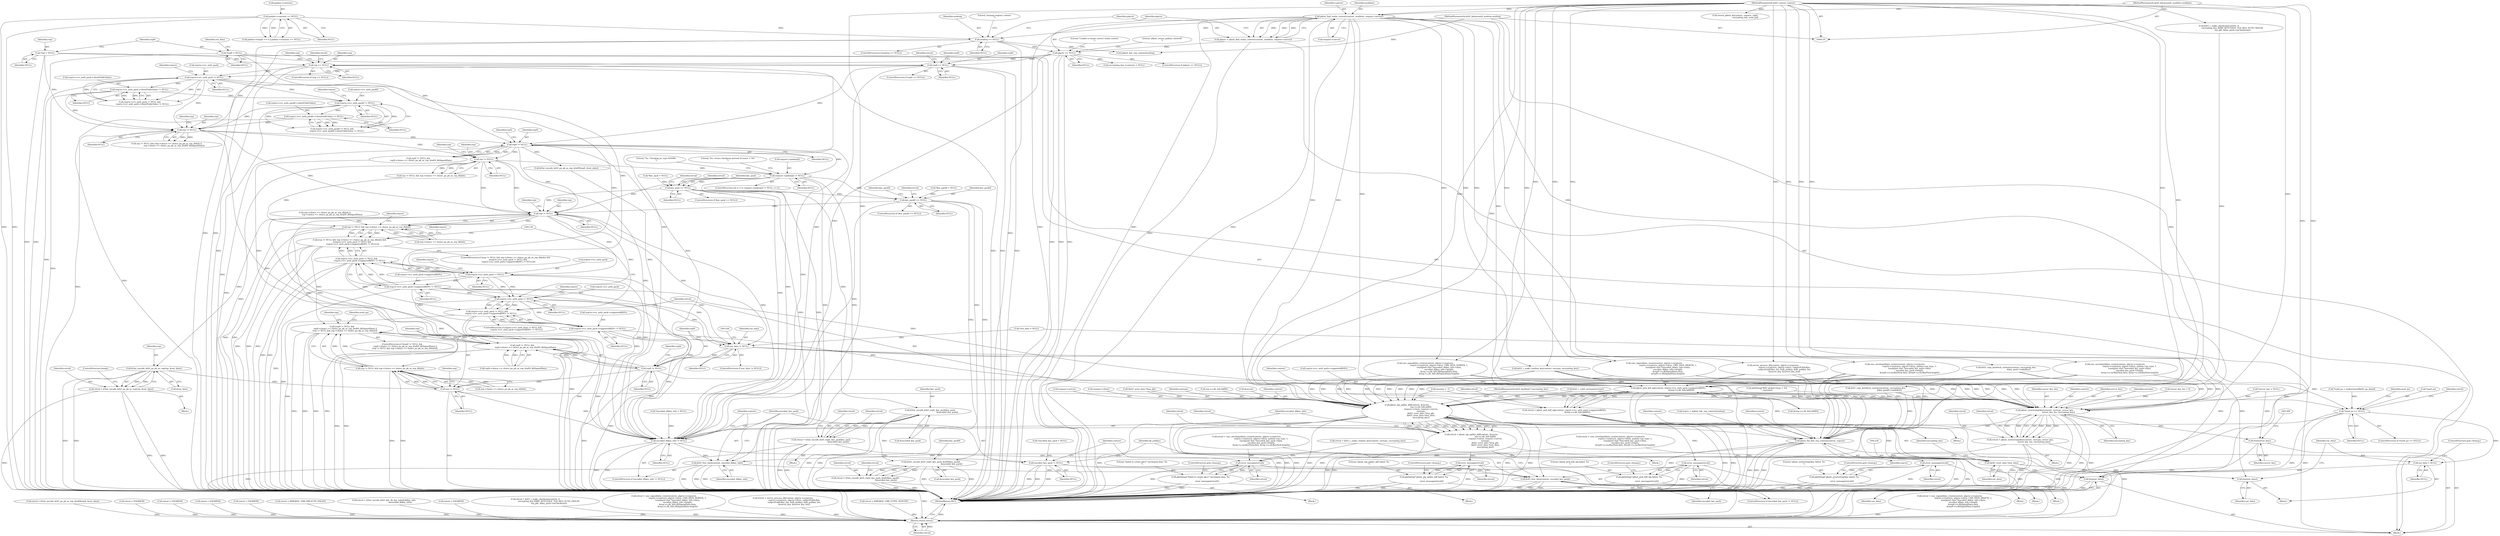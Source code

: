 digraph "0_krb5_db64ca25d661a47b996b4e2645998b5d7f0eb52c@array" {
"1000712" [label="(Call,request->padata[i] != NULL)"];
"1000528" [label="(Call,rep != NULL)"];
"1000470" [label="(Call,rep != NULL)"];
"1000172" [label="(Call,*rep = NULL)"];
"1000344" [label="(Call,rep == NULL)"];
"1000257" [label="(Call,plgctx == NULL)"];
"1000248" [label="(Call,plgctx = pkinit_find_realm_context(context, moddata, request->server))"];
"1000250" [label="(Call,pkinit_find_realm_context(context, moddata, request->server))"];
"1000111" [label="(MethodParameterIn,krb5_context context)"];
"1000120" [label="(MethodParameterIn,krb5_kdcpreauth_moddata moddata)"];
"1000240" [label="(Call,modreq == NULL)"];
"1000121" [label="(MethodParameterIn,krb5_kdcpreauth_modreq modreq)"];
"1000232" [label="(Call,padata->contents == NULL)"];
"1000390" [label="(Call,reqctx->rcv_auth_pack->clientPublicValue != NULL)"];
"1000385" [label="(Call,reqctx->rcv_auth_pack != NULL)"];
"1000364" [label="(Call,rep9 == NULL)"];
"1000176" [label="(Call,*rep9 = NULL)"];
"1000428" [label="(Call,reqctx->rcv_auth_pack9 != NULL)"];
"1000433" [label="(Call,reqctx->rcv_auth_pack9->clientPublicValue != NULL)"];
"1000519" [label="(Call,rep9 != NULL)"];
"1000764" [label="(Call,key_pack == NULL)"];
"1000841" [label="(Call,k5int_encode_krb5_reply_key_pack(key_pack,\n                                                      &encoded_key_pack))"];
"1000839" [label="(Call,retval = k5int_encode_krb5_reply_key_pack(key_pack,\n                                                      &encoded_key_pack))"];
"1001006" [label="(Call,error_message(retval))"];
"1001004" [label="(Call,pkiDebug(\"failed to create pkcs7 enveloped data: %s\n\",\n                     error_message(retval)))"];
"1001407" [label="(Return,return retval;)"];
"1000944" [label="(Call,k5int_encode_krb5_reply_key_pack_draft9(key_pack9,\n                                                                 &encoded_key_pack))"];
"1000942" [label="(Call,retval = k5int_encode_krb5_reply_key_pack_draft9(key_pack9,\n                                                                 &encoded_key_pack))"];
"1000916" [label="(Call,key_pack9 == NULL)"];
"1001066" [label="(Call,rep != NULL)"];
"1001065" [label="(Call,rep != NULL && rep->choice == choice_pa_pk_as_rep_dhInfo)"];
"1001064" [label="(Call,(rep != NULL && rep->choice == choice_pa_pk_as_rep_dhInfo) &&\n        ((reqctx->rcv_auth_pack != NULL &&\n          reqctx->rcv_auth_pack->supportedKDFs != NULL)))"];
"1001173" [label="(Call,(rep9 != NULL &&\n          rep9->choice == choice_pa_pk_as_rep_draft9_dhSignedData) ||\n         (rep != NULL && rep->choice == choice_pa_pk_as_rep_dhInfo))"];
"1001183" [label="(Call,rep != NULL && rep->choice == choice_pa_pk_as_rep_dhInfo)"];
"1001075" [label="(Call,reqctx->rcv_auth_pack != NULL)"];
"1001074" [label="(Call,reqctx->rcv_auth_pack != NULL &&\n          reqctx->rcv_auth_pack->supportedKDFs != NULL)"];
"1001089" [label="(Call,reqctx->rcv_auth_pack != NULL &&\n            reqctx->rcv_auth_pack->supportedKDFs != NULL)"];
"1001080" [label="(Call,reqctx->rcv_auth_pack->supportedKDFs != NULL)"];
"1001090" [label="(Call,reqctx->rcv_auth_pack != NULL)"];
"1001095" [label="(Call,reqctx->rcv_auth_pack->supportedKDFs != NULL)"];
"1001105" [label="(Call,pkinit_pick_kdf_alg(context, reqctx->rcv_auth_pack->supportedKDFs,\n                                         &(rep->u.dh_Info.kdfID)))"];
"1001103" [label="(Call,retval = pkinit_pick_kdf_alg(context, reqctx->rcv_auth_pack->supportedKDFs,\n                                         &(rep->u.dh_Info.kdfID)))"];
"1001125" [label="(Call,error_message(retval))"];
"1001123" [label="(Call,pkiDebug(\"pkinit_pick_kdf_alg failed: %s\n\",\n                         error_message(retval)))"];
"1001214" [label="(Call,pkinit_alg_agility_kdf(context, &secret,\n                                            rep->u.dh_Info.kdfID,\n                                            request->client, request->server,\n                                            enctype,\n                                            (krb5_octet_data *)req_pkt,\n                                            (krb5_octet_data *)out_data,\n                                            encrypting_key))"];
"1001212" [label="(Call,retval = pkinit_alg_agility_kdf(context, &secret,\n                                            rep->u.dh_Info.kdfID,\n                                            request->client, request->server,\n                                            enctype,\n                                            (krb5_octet_data *)req_pkt,\n                                            (krb5_octet_data *)out_data,\n                                            encrypting_key))"];
"1001244" [label="(Call,error_message(retval))"];
"1001242" [label="(Call,pkiDebug(\"pkinit_alg_agility_kdf failed: %s\n\",\n                         error_message(retval)))"];
"1001339" [label="(Call,pkinit_fini_kdc_req_context(context, reqctx))"];
"1001352" [label="(Call,krb5_free_data(context, encoded_dhkey_info))"];
"1001359" [label="(Call,krb5_free_data(context, encoded_key_pack))"];
"1001251" [label="(Call,pkinit_octetstring2key(context, enctype, server_key,\n                                            server_key_len, encrypting_key))"];
"1001249" [label="(Call,retval = pkinit_octetstring2key(context, enctype, server_key,\n                                            server_key_len, encrypting_key))"];
"1001262" [label="(Call,error_message(retval))"];
"1001260" [label="(Call,pkiDebug(\"pkinit_octetstring2key failed: %s\n\",\n                         error_message(retval)))"];
"1001364" [label="(Call,free(server_key))"];
"1001159" [label="(Call,out_data != NULL)"];
"1001175" [label="(Call,rep9 != NULL)"];
"1001174" [label="(Call,rep9 != NULL &&\n          rep9->choice == choice_pa_pk_as_rep_draft9_dhSignedData)"];
"1001184" [label="(Call,rep != NULL)"];
"1001272" [label="(Call,*send_pa == NULL)"];
"1001286" [label="(Call,out_data = NULL)"];
"1001346" [label="(Call,free(out_data))"];
"1001349" [label="(Call,encoded_dhkey_info != NULL)"];
"1001356" [label="(Call,encoded_key_pack != NULL)"];
"1001235" [label="(Call,(krb5_octet_data *)out_data)"];
"1001284" [label="(Call,free(out_data))"];
"1001138" [label="(Call,k5int_encode_krb5_pa_pk_as_rep(rep, &out_data))"];
"1001136" [label="(Call,retval = k5int_encode_krb5_pa_pk_as_rep(rep, &out_data))"];
"1001252" [label="(Identifier,context)"];
"1000943" [label="(Identifier,retval)"];
"1001142" [label="(ControlStructure,break;)"];
"1000765" [label="(Identifier,key_pack)"];
"1001259" [label="(Block,)"];
"1001134" [label="(Block,)"];
"1000185" [label="(Call,enctype = -1)"];
"1000369" [label="(Identifier,retval)"];
"1000429" [label="(Call,reqctx->rcv_auth_pack9)"];
"1001068" [label="(Identifier,NULL)"];
"1001089" [label="(Call,reqctx->rcv_auth_pack != NULL &&\n            reqctx->rcv_auth_pack->supportedKDFs != NULL)"];
"1001180" [label="(Identifier,rep9)"];
"1001408" [label="(Identifier,retval)"];
"1001346" [label="(Call,free(out_data))"];
"1001339" [label="(Call,pkinit_fini_kdc_req_context(context, reqctx))"];
"1001215" [label="(Identifier,context)"];
"1000345" [label="(Identifier,rep)"];
"1001348" [label="(ControlStructure,if (encoded_dhkey_info != NULL))"];
"1000328" [label="(Call,retval = KRB5KDC_ERR_ETYPE_NOSUPP)"];
"1001083" [label="(Identifier,reqctx)"];
"1000346" [label="(Identifier,NULL)"];
"1001094" [label="(Identifier,NULL)"];
"1000521" [label="(Identifier,NULL)"];
"1001231" [label="(Identifier,enctype)"];
"1000915" [label="(ControlStructure,if (key_pack9 == NULL))"];
"1000354" [label="(Identifier,rep)"];
"1000317" [label="(Call,pkiDebug(\"KDC picked etype = %d\n\", enctype))"];
"1000259" [label="(Identifier,NULL)"];
"1001344" [label="(Identifier,scratch)"];
"1001177" [label="(Identifier,NULL)"];
"1001350" [label="(Identifier,encoded_dhkey_info)"];
"1001098" [label="(Identifier,reqctx)"];
"1000240" [label="(Call,modreq == NULL)"];
"1000219" [label="(Call,return_pkinit_kx(context, request, reply,\n                                encrypting_key, send_pa))"];
"1001184" [label="(Call,rep != NULL)"];
"1001238" [label="(Identifier,encrypting_key)"];
"1000374" [label="(Identifier,rep9)"];
"1000177" [label="(Identifier,rep9)"];
"1000646" [label="(Call,retval = cms_signeddata_create(context, plgctx->cryptoctx,\n                                           reqctx->cryptoctx, plgctx->idctx, CMS_SIGN_DRAFT9, 1,\n                                           (unsigned char *)encoded_dhkey_info->data,\n                                           encoded_dhkey_info->length,\n                                           &rep9->u.dhSignedData.data,\n                                           &rep9->u.dhSignedData.length))"];
"1001067" [label="(Identifier,rep)"];
"1000708" [label="(ControlStructure,for (i = 0; request->padata[i] != NULL; i++))"];
"1001088" [label="(ControlStructure,if (reqctx->rcv_auth_pack != NULL &&\n            reqctx->rcv_auth_pack->supportedKDFs != NULL))"];
"1001246" [label="(ControlStructure,goto cleanup;)"];
"1001216" [label="(Call,&secret)"];
"1000248" [label="(Call,plgctx = pkinit_find_realm_context(context, moddata, request->server))"];
"1000363" [label="(ControlStructure,if (rep9 == NULL))"];
"1001145" [label="(Call,retval = k5int_encode_krb5_pa_pk_as_rep_draft9(rep9, &out_data))"];
"1001007" [label="(Identifier,retval)"];
"1001243" [label="(Literal,\"pkinit_alg_agility_kdf failed: %s\n\")"];
"1001090" [label="(Call,reqctx->rcv_auth_pack != NULL)"];
"1000386" [label="(Call,reqctx->rcv_auth_pack)"];
"1001147" [label="(Call,k5int_encode_krb5_pa_pk_as_rep_draft9(rep9, &out_data))"];
"1001127" [label="(ControlStructure,goto cleanup;)"];
"1000384" [label="(Call,reqctx->rcv_auth_pack != NULL &&\n        reqctx->rcv_auth_pack->clientPublicValue != NULL)"];
"1000718" [label="(Identifier,NULL)"];
"1001081" [label="(Call,reqctx->rcv_auth_pack->supportedKDFs)"];
"1000385" [label="(Call,reqctx->rcv_auth_pack != NULL)"];
"1001076" [label="(Call,reqctx->rcv_auth_pack)"];
"1001254" [label="(Identifier,server_key)"];
"1001355" [label="(ControlStructure,if (encoded_key_pack != NULL))"];
"1001358" [label="(Identifier,NULL)"];
"1001363" [label="(Identifier,dh_pubkey)"];
"1000949" [label="(Identifier,retval)"];
"1000842" [label="(Identifier,key_pack)"];
"1001275" [label="(Identifier,NULL)"];
"1000251" [label="(Identifier,context)"];
"1001103" [label="(Call,retval = pkinit_pick_kdf_alg(context, reqctx->rcv_auth_pack->supportedKDFs,\n                                         &(rep->u.dh_Info.kdfID)))"];
"1001288" [label="(Identifier,NULL)"];
"1000172" [label="(Call,*rep = NULL)"];
"1000723" [label="(Literal,\"%s: Checking pa_type 0x%08x\n\")"];
"1000529" [label="(Identifier,rep)"];
"1001086" [label="(Identifier,NULL)"];
"1000368" [label="(Call,retval = ENOMEM)"];
"1000843" [label="(Call,&encoded_key_pack)"];
"1000841" [label="(Call,k5int_encode_krb5_reply_key_pack(key_pack,\n                                                      &encoded_key_pack))"];
"1000921" [label="(Identifier,retval)"];
"1001138" [label="(Call,k5int_encode_krb5_pa_pk_as_rep(rep, &out_data))"];
"1000190" [label="(Call,*key_pack = NULL)"];
"1001080" [label="(Call,reqctx->rcv_auth_pack->supportedKDFs != NULL)"];
"1001289" [label="(ControlStructure,goto cleanup;)"];
"1000773" [label="(Identifier,retval)"];
"1000176" [label="(Call,*rep9 = NULL)"];
"1000832" [label="(Call,krb5_copy_keyblock_contents(context, encrypting_key,\n                                        &key_pack->replyKey))"];
"1001267" [label="(Identifier,send_pa)"];
"1000253" [label="(Call,request->server)"];
"1000390" [label="(Call,reqctx->rcv_auth_pack->clientPublicValue != NULL)"];
"1000920" [label="(Call,retval = ENOMEM)"];
"1000236" [label="(Identifier,NULL)"];
"1001092" [label="(Identifier,reqctx)"];
"1000527" [label="(Call,rep != NULL && rep->choice == choice_pa_pk_as_rep_dhInfo)"];
"1001263" [label="(Identifier,retval)"];
"1000432" [label="(Identifier,NULL)"];
"1000120" [label="(MethodParameterIn,krb5_kdcpreauth_moddata moddata)"];
"1000768" [label="(Call,retval = ENOMEM)"];
"1001407" [label="(Return,return retval;)"];
"1001251" [label="(Call,pkinit_octetstring2key(context, enctype, server_key,\n                                            server_key_len, encrypting_key))"];
"1001340" [label="(Identifier,context)"];
"1001352" [label="(Call,krb5_free_data(context, encoded_dhkey_info))"];
"1001197" [label="(Identifier,rep)"];
"1001187" [label="(Call,rep->choice == choice_pa_pk_as_rep_dhInfo)"];
"1000433" [label="(Call,reqctx->rcv_auth_pack9->clientPublicValue != NULL)"];
"1001359" [label="(Call,krb5_free_data(context, encoded_key_pack))"];
"1000366" [label="(Identifier,NULL)"];
"1001286" [label="(Call,out_data = NULL)"];
"1000476" [label="(Identifier,rep)"];
"1001101" [label="(Identifier,NULL)"];
"1001104" [label="(Identifier,retval)"];
"1001364" [label="(Call,free(server_key))"];
"1001261" [label="(Literal,\"pkinit_octetstring2key failed: %s\n\")"];
"1001284" [label="(Call,free(out_data))"];
"1001287" [label="(Identifier,out_data)"];
"1001079" [label="(Identifier,NULL)"];
"1000348" [label="(Call,retval = ENOMEM)"];
"1000267" [label="(Call,reqctx = (pkinit_kdc_req_context)modreq)"];
"1000944" [label="(Call,k5int_encode_krb5_reply_key_pack_draft9(key_pack9,\n                                                                 &encoded_key_pack))"];
"1001122" [label="(Block,)"];
"1001262" [label="(Call,error_message(retval))"];
"1000250" [label="(Call,pkinit_find_realm_context(context, moddata, request->server))"];
"1000232" [label="(Call,padata->contents == NULL)"];
"1001124" [label="(Literal,\"pkinit_pick_kdf_alg failed: %s\n\")"];
"1001228" [label="(Call,request->server)"];
"1001272" [label="(Call,*send_pa == NULL)"];
"1000696" [label="(Call,retval = krb5_c_make_random_key(context, enctype, encrypting_key))"];
"1001264" [label="(ControlStructure,goto cleanup;)"];
"1001183" [label="(Call,rep != NULL && rep->choice == choice_pa_pk_as_rep_dhInfo)"];
"1001066" [label="(Call,rep != NULL)"];
"1000121" [label="(MethodParameterIn,krb5_kdcpreauth_modreq modreq)"];
"1000393" [label="(Identifier,reqctx)"];
"1000194" [label="(Call,*key_pack9 = NULL)"];
"1001160" [label="(Identifier,out_data)"];
"1000774" [label="(Call,krb5_c_make_checksum(context, 0,\n                                          encrypting_key, KRB5_KEYUSAGE_TGS_REQ_AUTH_CKSUM,\n                                          req_pkt, &key_pack->asChecksum))"];
"1001065" [label="(Call,rep != NULL && rep->choice == choice_pa_pk_as_rep_dhInfo)"];
"1001278" [label="(Identifier,retval)"];
"1000916" [label="(Call,key_pack9 == NULL)"];
"1001341" [label="(Identifier,reqctx)"];
"1000961" [label="(Call,cms_envelopeddata_create(context, plgctx->cryptoctx,\n                                              reqctx->cryptoctx, plgctx->idctx, padata->pa_type, 1,\n                                              (unsigned char *)encoded_key_pack->data,\n                                              encoded_key_pack->length,\n                                              &rep9->u.encKeyPack.data, &rep9->u.encKeyPack.length))"];
"1000344" [label="(Call,rep == NULL)"];
"1000168" [label="(Call,*encoded_dhkey_info = NULL)"];
"1000763" [label="(ControlStructure,if (key_pack == NULL))"];
"1000379" [label="(Call,retval = KRB5KDC_ERR_PREAUTH_FAILED)"];
"1001248" [label="(Block,)"];
"1000917" [label="(Identifier,key_pack9)"];
"1000533" [label="(Identifier,rep)"];
"1000249" [label="(Identifier,plgctx)"];
"1001008" [label="(ControlStructure,goto cleanup;)"];
"1001137" [label="(Identifier,retval)"];
"1000122" [label="(Block,)"];
"1001095" [label="(Call,reqctx->rcv_auth_pack->supportedKDFs != NULL)"];
"1000918" [label="(Identifier,NULL)"];
"1000520" [label="(Identifier,rep9)"];
"1000226" [label="(Call,padata->length <= 0 || padata->contents == NULL)"];
"1000746" [label="(Literal,\"%s: return checksum instead of nonce = %d\n\")"];
"1001253" [label="(Identifier,enctype)"];
"1001102" [label="(Block,)"];
"1000518" [label="(Call,rep9 != NULL &&\n         rep9->choice == choice_pa_pk_as_rep_draft9_dhSignedData)"];
"1000233" [label="(Call,padata->contents)"];
"1000846" [label="(Identifier,retval)"];
"1001126" [label="(Identifier,retval)"];
"1000389" [label="(Identifier,NULL)"];
"1001225" [label="(Call,request->client)"];
"1001256" [label="(Identifier,encrypting_key)"];
"1000159" [label="(Call,server_key_len = 0)"];
"1000241" [label="(Identifier,modreq)"];
"1000471" [label="(Identifier,rep)"];
"1000257" [label="(Call,plgctx == NULL)"];
"1000252" [label="(Identifier,moddata)"];
"1000427" [label="(Call,reqctx->rcv_auth_pack9 != NULL &&\n               reqctx->rcv_auth_pack9->clientPublicValue != NULL)"];
"1001175" [label="(Call,rep9 != NULL)"];
"1000563" [label="(Call,retval = k5int_encode_krb5_kdc_dh_key_info(&dhkey_info,\n                                                   &encoded_dhkey_info))"];
"1001064" [label="(Call,(rep != NULL && rep->choice == choice_pa_pk_as_rep_dhInfo) &&\n        ((reqctx->rcv_auth_pack != NULL &&\n          reqctx->rcv_auth_pack->supportedKDFs != NULL)))"];
"1000262" [label="(Literal,\"Unable to locate correct realm context\n\")"];
"1000181" [label="(Identifier,out_data)"];
"1000712" [label="(Call,request->padata[i] != NULL)"];
"1001277" [label="(Call,retval = ENOMEM)"];
"1001212" [label="(Call,retval = pkinit_alg_agility_kdf(context, &secret,\n                                            rep->u.dh_Info.kdfID,\n                                            request->client, request->server,\n                                            enctype,\n                                            (krb5_octet_data *)req_pkt,\n                                            (krb5_octet_data *)out_data,\n                                            encrypting_key))"];
"1001063" [label="(ControlStructure,if ((rep != NULL && rep->choice == choice_pa_pk_as_rep_dhInfo) &&\n        ((reqctx->rcv_auth_pack != NULL &&\n          reqctx->rcv_auth_pack->supportedKDFs != NULL))))"];
"1000946" [label="(Call,&encoded_key_pack)"];
"1001123" [label="(Call,pkiDebug(\"pkinit_pick_kdf_alg failed: %s\n\",\n                         error_message(retval)))"];
"1001354" [label="(Identifier,encoded_dhkey_info)"];
"1001075" [label="(Call,reqctx->rcv_auth_pack != NULL)"];
"1001245" [label="(Identifier,retval)"];
"1001250" [label="(Identifier,retval)"];
"1001106" [label="(Identifier,context)"];
"1000439" [label="(Identifier,NULL)"];
"1000116" [label="(MethodParameterIn,krb5_keyblock * encrypting_key)"];
"1000470" [label="(Call,rep != NULL)"];
"1000864" [label="(Call,retval = cms_envelopeddata_create(context, plgctx->cryptoctx,\n                                              reqctx->cryptoctx, plgctx->idctx, padata->pa_type, 1,\n                                              (unsigned char *)encoded_key_pack->data,\n                                              encoded_key_pack->length,\n                                              &rep->u.encKeyPack.data, &rep->u.encKeyPack.length))"];
"1000530" [label="(Identifier,NULL)"];
"1000173" [label="(Identifier,rep)"];
"1000436" [label="(Identifier,reqctx)"];
"1001112" [label="(Call,&(rep->u.dh_Info.kdfID))"];
"1001260" [label="(Call,pkiDebug(\"pkinit_octetstring2key failed: %s\n\",\n                         error_message(retval)))"];
"1001161" [label="(Identifier,NULL)"];
"1001139" [label="(Identifier,rep)"];
"1001201" [label="(Block,)"];
"1001235" [label="(Call,(krb5_octet_data *)out_data)"];
"1001006" [label="(Call,error_message(retval))"];
"1001172" [label="(ControlStructure,if ((rep9 != NULL &&\n          rep9->choice == choice_pa_pk_as_rep_draft9_dhSignedData) ||\n         (rep != NULL && rep->choice == choice_pa_pk_as_rep_dhInfo)))"];
"1000198" [label="(Call,*encoded_key_pack = NULL)"];
"1000343" [label="(ControlStructure,if (rep == NULL))"];
"1000286" [label="(Call,encrypting_key->contents = NULL)"];
"1001241" [label="(Block,)"];
"1001365" [label="(Identifier,server_key)"];
"1001249" [label="(Call,retval = pkinit_octetstring2key(context, enctype, server_key,\n                                            server_key_len, encrypting_key))"];
"1001186" [label="(Identifier,NULL)"];
"1000349" [label="(Identifier,retval)"];
"1000469" [label="(Call,rep != NULL && (rep->choice == choice_pa_pk_as_rep_dhInfo ||\n                        rep->choice == choice_pa_pk_as_rep_draft9_dhSignedData))"];
"1000391" [label="(Call,reqctx->rcv_auth_pack->clientPublicValue)"];
"1001242" [label="(Call,pkiDebug(\"pkinit_alg_agility_kdf failed: %s\n\",\n                         error_message(retval)))"];
"1000519" [label="(Call,rep9 != NULL)"];
"1000312" [label="(Call,krb5_c_valid_enctype(enctype))"];
"1001071" [label="(Identifier,rep)"];
"1000769" [label="(Identifier,retval)"];
"1000434" [label="(Call,reqctx->rcv_auth_pack9->clientPublicValue)"];
"1001285" [label="(Identifier,out_data)"];
"1001265" [label="(Call,*send_pa = malloc(sizeof(krb5_pa_data)))"];
"1001003" [label="(Block,)"];
"1000713" [label="(Call,request->padata[i])"];
"1000269" [label="(Call,(pkinit_kdc_req_context)modreq)"];
"1001005" [label="(Literal,\"failed to create pkcs7 enveloped data: %s\n\")"];
"1001004" [label="(Call,pkiDebug(\"failed to create pkcs7 enveloped data: %s\n\",\n                     error_message(retval)))"];
"1000866" [label="(Call,cms_envelopeddata_create(context, plgctx->cryptoctx,\n                                              reqctx->cryptoctx, plgctx->idctx, padata->pa_type, 1,\n                                              (unsigned char *)encoded_key_pack->data,\n                                              encoded_key_pack->length,\n                                              &rep->u.encKeyPack.data, &rep->u.encKeyPack.length))"];
"1000942" [label="(Call,retval = k5int_encode_krb5_reply_key_pack_draft9(key_pack9,\n                                                                 &encoded_key_pack))"];
"1000926" [label="(Identifier,key_pack9)"];
"1000180" [label="(Call,*out_data = NULL)"];
"1001347" [label="(Identifier,out_data)"];
"1000698" [label="(Call,krb5_c_make_random_key(context, enctype, encrypting_key))"];
"1001214" [label="(Call,pkinit_alg_agility_kdf(context, &secret,\n                                            rep->u.dh_Info.kdfID,\n                                            request->client, request->server,\n                                            enctype,\n                                            (krb5_octet_data *)req_pkt,\n                                            (krb5_octet_data *)out_data,\n                                            encrypting_key))"];
"1000245" [label="(Literal,\"missing request context \n\")"];
"1000528" [label="(Call,rep != NULL)"];
"1000524" [label="(Identifier,rep9)"];
"1001074" [label="(Call,reqctx->rcv_auth_pack != NULL &&\n          reqctx->rcv_auth_pack->supportedKDFs != NULL)"];
"1001271" [label="(ControlStructure,if (*send_pa == NULL))"];
"1000772" [label="(Call,retval = krb5_c_make_checksum(context, 0,\n                                          encrypting_key, KRB5_KEYUSAGE_TGS_REQ_AUTH_CKSUM,\n                                          req_pkt, &key_pack->asChecksum))"];
"1001091" [label="(Call,reqctx->rcv_auth_pack)"];
"1001159" [label="(Call,out_data != NULL)"];
"1000256" [label="(ControlStructure,if (plgctx == NULL))"];
"1000764" [label="(Call,key_pack == NULL)"];
"1000489" [label="(Call,server_process_dh(context, plgctx->cryptoctx,\n                                   reqctx->cryptoctx, plgctx->idctx, subjectPublicKey,\n                                   subjectPublicKey_len, &dh_pubkey, &dh_pubkey_len,\n                                   &server_key, &server_key_len))"];
"1000365" [label="(Identifier,rep9)"];
"1001125" [label="(Call,error_message(retval))"];
"1001232" [label="(Call,(krb5_octet_data *)req_pkt)"];
"1001105" [label="(Call,pkinit_pick_kdf_alg(context, reqctx->rcv_auth_pack->supportedKDFs,\n                                         &(rep->u.dh_Info.kdfID)))"];
"1001096" [label="(Call,reqctx->rcv_auth_pack->supportedKDFs)"];
"1001213" [label="(Identifier,retval)"];
"1001258" [label="(Identifier,retval)"];
"1001174" [label="(Call,rep9 != NULL &&\n          rep9->choice == choice_pa_pk_as_rep_draft9_dhSignedData)"];
"1000364" [label="(Call,rep9 == NULL)"];
"1000174" [label="(Identifier,NULL)"];
"1001173" [label="(Call,(rep9 != NULL &&\n          rep9->choice == choice_pa_pk_as_rep_draft9_dhSignedData) ||\n         (rep != NULL && rep->choice == choice_pa_pk_as_rep_dhInfo))"];
"1000472" [label="(Identifier,NULL)"];
"1001360" [label="(Identifier,context)"];
"1001293" [label="(Identifier,send_pa)"];
"1000239" [label="(ControlStructure,if (modreq == NULL))"];
"1001158" [label="(ControlStructure,if (out_data != NULL))"];
"1001237" [label="(Identifier,out_data)"];
"1000178" [label="(Identifier,NULL)"];
"1001121" [label="(Identifier,retval)"];
"1000945" [label="(Identifier,key_pack9)"];
"1000473" [label="(Call,rep->choice == choice_pa_pk_as_rep_dhInfo ||\n                        rep->choice == choice_pa_pk_as_rep_draft9_dhSignedData)"];
"1001357" [label="(Identifier,encoded_key_pack)"];
"1000594" [label="(Call,retval = cms_signeddata_create(context, plgctx->cryptoctx,\n                                           reqctx->cryptoctx, plgctx->idctx, CMS_SIGN_SERVER, 1,\n                                           (unsigned char *)encoded_dhkey_info->data,\n                                           encoded_dhkey_info->length,\n                                           &rep->u.dh_Info.dhSignedData.data,\n                                           &rep->u.dh_Info.dhSignedData.length))"];
"1000151" [label="(Call,*server_key = NULL)"];
"1001356" [label="(Call,encoded_key_pack != NULL)"];
"1000242" [label="(Identifier,NULL)"];
"1001273" [label="(Call,*send_pa)"];
"1000596" [label="(Call,cms_signeddata_create(context, plgctx->cryptoctx,\n                                           reqctx->cryptoctx, plgctx->idctx, CMS_SIGN_SERVER, 1,\n                                           (unsigned char *)encoded_dhkey_info->data,\n                                           encoded_dhkey_info->length,\n                                           &rep->u.dh_Info.dhSignedData.data,\n                                           &rep->u.dh_Info.dhSignedData.length))"];
"1001351" [label="(Identifier,NULL)"];
"1001077" [label="(Identifier,reqctx)"];
"1000839" [label="(Call,retval = k5int_encode_krb5_reply_key_pack(key_pack,\n                                                      &encoded_key_pack))"];
"1000428" [label="(Call,reqctx->rcv_auth_pack9 != NULL)"];
"1000258" [label="(Identifier,plgctx)"];
"1000396" [label="(Identifier,NULL)"];
"1001218" [label="(Call,rep->u.dh_Info.kdfID)"];
"1000487" [label="(Call,retval = server_process_dh(context, plgctx->cryptoctx,\n                                   reqctx->cryptoctx, plgctx->idctx, subjectPublicKey,\n                                   subjectPublicKey_len, &dh_pubkey, &dh_pubkey_len,\n                                   &server_key, &server_key_len))"];
"1000935" [label="(Call,krb5_copy_keyblock_contents(context, encrypting_key,\n                                            &key_pack9->replyKey))"];
"1000648" [label="(Call,cms_signeddata_create(context, plgctx->cryptoctx,\n                                           reqctx->cryptoctx, plgctx->idctx, CMS_SIGN_DRAFT9, 1,\n                                           (unsigned char *)encoded_dhkey_info->data,\n                                           encoded_dhkey_info->length,\n                                           &rep9->u.dhSignedData.data,\n                                           &rep9->u.dhSignedData.length))"];
"1000840" [label="(Identifier,retval)"];
"1001185" [label="(Identifier,rep)"];
"1000911" [label="(Block,)"];
"1001189" [label="(Identifier,rep)"];
"1001353" [label="(Identifier,context)"];
"1001136" [label="(Call,retval = k5int_encode_krb5_pa_pk_as_rep(rep, &out_data))"];
"1001240" [label="(Identifier,retval)"];
"1000766" [label="(Identifier,NULL)"];
"1001140" [label="(Call,&out_data)"];
"1001349" [label="(Call,encoded_dhkey_info != NULL)"];
"1001276" [label="(Block,)"];
"1000266" [label="(Literal,\"pkinit_return_padata: entered!\n\")"];
"1001069" [label="(Call,rep->choice == choice_pa_pk_as_rep_dhInfo)"];
"1001361" [label="(Identifier,encoded_key_pack)"];
"1000759" [label="(Block,)"];
"1001176" [label="(Identifier,rep9)"];
"1000959" [label="(Call,retval = cms_envelopeddata_create(context, plgctx->cryptoctx,\n                                              reqctx->cryptoctx, plgctx->idctx, padata->pa_type, 1,\n                                              (unsigned char *)encoded_key_pack->data,\n                                              encoded_key_pack->length,\n                                              &rep9->u.encKeyPack.data, &rep9->u.encKeyPack.length))"];
"1001178" [label="(Call,rep9->choice == choice_pa_pk_as_rep_draft9_dhSignedData)"];
"1001255" [label="(Identifier,server_key_len)"];
"1000111" [label="(MethodParameterIn,krb5_context context)"];
"1001107" [label="(Call,reqctx->rcv_auth_pack->supportedKDFs)"];
"1001244" [label="(Call,error_message(retval))"];
"1001409" [label="(MethodReturn,RET)"];
"1000712" -> "1000708"  [label="AST: "];
"1000712" -> "1000718"  [label="CFG: "];
"1000713" -> "1000712"  [label="AST: "];
"1000718" -> "1000712"  [label="AST: "];
"1000723" -> "1000712"  [label="CFG: "];
"1000746" -> "1000712"  [label="CFG: "];
"1000712" -> "1001409"  [label="DDG: "];
"1000712" -> "1001409"  [label="DDG: "];
"1000528" -> "1000712"  [label="DDG: "];
"1000519" -> "1000712"  [label="DDG: "];
"1000712" -> "1000764"  [label="DDG: "];
"1000712" -> "1000916"  [label="DDG: "];
"1000712" -> "1001066"  [label="DDG: "];
"1000712" -> "1001349"  [label="DDG: "];
"1000528" -> "1000527"  [label="AST: "];
"1000528" -> "1000530"  [label="CFG: "];
"1000529" -> "1000528"  [label="AST: "];
"1000530" -> "1000528"  [label="AST: "];
"1000533" -> "1000528"  [label="CFG: "];
"1000527" -> "1000528"  [label="CFG: "];
"1000528" -> "1001409"  [label="DDG: "];
"1000528" -> "1000527"  [label="DDG: "];
"1000528" -> "1000527"  [label="DDG: "];
"1000470" -> "1000528"  [label="DDG: "];
"1000519" -> "1000528"  [label="DDG: "];
"1000528" -> "1001066"  [label="DDG: "];
"1000528" -> "1001066"  [label="DDG: "];
"1000528" -> "1001349"  [label="DDG: "];
"1000470" -> "1000469"  [label="AST: "];
"1000470" -> "1000472"  [label="CFG: "];
"1000471" -> "1000470"  [label="AST: "];
"1000472" -> "1000470"  [label="AST: "];
"1000476" -> "1000470"  [label="CFG: "];
"1000469" -> "1000470"  [label="CFG: "];
"1000470" -> "1001409"  [label="DDG: "];
"1000470" -> "1000469"  [label="DDG: "];
"1000470" -> "1000469"  [label="DDG: "];
"1000172" -> "1000470"  [label="DDG: "];
"1000344" -> "1000470"  [label="DDG: "];
"1000390" -> "1000470"  [label="DDG: "];
"1000385" -> "1000470"  [label="DDG: "];
"1000428" -> "1000470"  [label="DDG: "];
"1000433" -> "1000470"  [label="DDG: "];
"1000470" -> "1000519"  [label="DDG: "];
"1000470" -> "1001066"  [label="DDG: "];
"1000470" -> "1001349"  [label="DDG: "];
"1000172" -> "1000122"  [label="AST: "];
"1000172" -> "1000174"  [label="CFG: "];
"1000173" -> "1000172"  [label="AST: "];
"1000174" -> "1000172"  [label="AST: "];
"1000177" -> "1000172"  [label="CFG: "];
"1000172" -> "1001409"  [label="DDG: "];
"1000172" -> "1000344"  [label="DDG: "];
"1000344" -> "1000343"  [label="AST: "];
"1000344" -> "1000346"  [label="CFG: "];
"1000345" -> "1000344"  [label="AST: "];
"1000346" -> "1000344"  [label="AST: "];
"1000349" -> "1000344"  [label="CFG: "];
"1000354" -> "1000344"  [label="CFG: "];
"1000344" -> "1001409"  [label="DDG: "];
"1000344" -> "1001409"  [label="DDG: "];
"1000257" -> "1000344"  [label="DDG: "];
"1000344" -> "1000385"  [label="DDG: "];
"1000344" -> "1001349"  [label="DDG: "];
"1000257" -> "1000256"  [label="AST: "];
"1000257" -> "1000259"  [label="CFG: "];
"1000258" -> "1000257"  [label="AST: "];
"1000259" -> "1000257"  [label="AST: "];
"1000262" -> "1000257"  [label="CFG: "];
"1000266" -> "1000257"  [label="CFG: "];
"1000257" -> "1001409"  [label="DDG: "];
"1000257" -> "1001409"  [label="DDG: "];
"1000257" -> "1001409"  [label="DDG: "];
"1000248" -> "1000257"  [label="DDG: "];
"1000240" -> "1000257"  [label="DDG: "];
"1000257" -> "1000286"  [label="DDG: "];
"1000257" -> "1000364"  [label="DDG: "];
"1000257" -> "1001349"  [label="DDG: "];
"1000248" -> "1000122"  [label="AST: "];
"1000248" -> "1000250"  [label="CFG: "];
"1000249" -> "1000248"  [label="AST: "];
"1000250" -> "1000248"  [label="AST: "];
"1000258" -> "1000248"  [label="CFG: "];
"1000248" -> "1001409"  [label="DDG: "];
"1000250" -> "1000248"  [label="DDG: "];
"1000250" -> "1000248"  [label="DDG: "];
"1000250" -> "1000248"  [label="DDG: "];
"1000250" -> "1000253"  [label="CFG: "];
"1000251" -> "1000250"  [label="AST: "];
"1000252" -> "1000250"  [label="AST: "];
"1000253" -> "1000250"  [label="AST: "];
"1000250" -> "1001409"  [label="DDG: "];
"1000250" -> "1001409"  [label="DDG: "];
"1000250" -> "1001409"  [label="DDG: "];
"1000111" -> "1000250"  [label="DDG: "];
"1000120" -> "1000250"  [label="DDG: "];
"1000250" -> "1000489"  [label="DDG: "];
"1000250" -> "1000596"  [label="DDG: "];
"1000250" -> "1000648"  [label="DDG: "];
"1000250" -> "1000698"  [label="DDG: "];
"1000250" -> "1001105"  [label="DDG: "];
"1000250" -> "1001214"  [label="DDG: "];
"1000250" -> "1001214"  [label="DDG: "];
"1000250" -> "1001251"  [label="DDG: "];
"1000250" -> "1001339"  [label="DDG: "];
"1000111" -> "1000110"  [label="AST: "];
"1000111" -> "1001409"  [label="DDG: "];
"1000111" -> "1000219"  [label="DDG: "];
"1000111" -> "1000489"  [label="DDG: "];
"1000111" -> "1000596"  [label="DDG: "];
"1000111" -> "1000648"  [label="DDG: "];
"1000111" -> "1000698"  [label="DDG: "];
"1000111" -> "1000774"  [label="DDG: "];
"1000111" -> "1000832"  [label="DDG: "];
"1000111" -> "1000866"  [label="DDG: "];
"1000111" -> "1000935"  [label="DDG: "];
"1000111" -> "1000961"  [label="DDG: "];
"1000111" -> "1001105"  [label="DDG: "];
"1000111" -> "1001214"  [label="DDG: "];
"1000111" -> "1001251"  [label="DDG: "];
"1000111" -> "1001339"  [label="DDG: "];
"1000111" -> "1001352"  [label="DDG: "];
"1000111" -> "1001359"  [label="DDG: "];
"1000120" -> "1000110"  [label="AST: "];
"1000120" -> "1001409"  [label="DDG: "];
"1000240" -> "1000239"  [label="AST: "];
"1000240" -> "1000242"  [label="CFG: "];
"1000241" -> "1000240"  [label="AST: "];
"1000242" -> "1000240"  [label="AST: "];
"1000245" -> "1000240"  [label="CFG: "];
"1000249" -> "1000240"  [label="CFG: "];
"1000240" -> "1001409"  [label="DDG: "];
"1000240" -> "1001409"  [label="DDG: "];
"1000240" -> "1001409"  [label="DDG: "];
"1000121" -> "1000240"  [label="DDG: "];
"1000232" -> "1000240"  [label="DDG: "];
"1000240" -> "1000269"  [label="DDG: "];
"1000121" -> "1000110"  [label="AST: "];
"1000121" -> "1001409"  [label="DDG: "];
"1000121" -> "1000269"  [label="DDG: "];
"1000232" -> "1000226"  [label="AST: "];
"1000232" -> "1000236"  [label="CFG: "];
"1000233" -> "1000232"  [label="AST: "];
"1000236" -> "1000232"  [label="AST: "];
"1000226" -> "1000232"  [label="CFG: "];
"1000232" -> "1001409"  [label="DDG: "];
"1000232" -> "1001409"  [label="DDG: "];
"1000232" -> "1000226"  [label="DDG: "];
"1000232" -> "1000226"  [label="DDG: "];
"1000390" -> "1000384"  [label="AST: "];
"1000390" -> "1000396"  [label="CFG: "];
"1000391" -> "1000390"  [label="AST: "];
"1000396" -> "1000390"  [label="AST: "];
"1000384" -> "1000390"  [label="CFG: "];
"1000390" -> "1001409"  [label="DDG: "];
"1000390" -> "1000384"  [label="DDG: "];
"1000390" -> "1000384"  [label="DDG: "];
"1000385" -> "1000390"  [label="DDG: "];
"1000390" -> "1000428"  [label="DDG: "];
"1000385" -> "1000384"  [label="AST: "];
"1000385" -> "1000389"  [label="CFG: "];
"1000386" -> "1000385"  [label="AST: "];
"1000389" -> "1000385"  [label="AST: "];
"1000393" -> "1000385"  [label="CFG: "];
"1000384" -> "1000385"  [label="CFG: "];
"1000385" -> "1001409"  [label="DDG: "];
"1000385" -> "1000384"  [label="DDG: "];
"1000385" -> "1000384"  [label="DDG: "];
"1000364" -> "1000385"  [label="DDG: "];
"1000385" -> "1000428"  [label="DDG: "];
"1000385" -> "1001075"  [label="DDG: "];
"1000385" -> "1001090"  [label="DDG: "];
"1000364" -> "1000363"  [label="AST: "];
"1000364" -> "1000366"  [label="CFG: "];
"1000365" -> "1000364"  [label="AST: "];
"1000366" -> "1000364"  [label="AST: "];
"1000369" -> "1000364"  [label="CFG: "];
"1000374" -> "1000364"  [label="CFG: "];
"1000364" -> "1001409"  [label="DDG: "];
"1000364" -> "1001409"  [label="DDG: "];
"1000176" -> "1000364"  [label="DDG: "];
"1000364" -> "1000519"  [label="DDG: "];
"1000364" -> "1001349"  [label="DDG: "];
"1000176" -> "1000122"  [label="AST: "];
"1000176" -> "1000178"  [label="CFG: "];
"1000177" -> "1000176"  [label="AST: "];
"1000178" -> "1000176"  [label="AST: "];
"1000181" -> "1000176"  [label="CFG: "];
"1000176" -> "1001409"  [label="DDG: "];
"1000176" -> "1000519"  [label="DDG: "];
"1000428" -> "1000427"  [label="AST: "];
"1000428" -> "1000432"  [label="CFG: "];
"1000429" -> "1000428"  [label="AST: "];
"1000432" -> "1000428"  [label="AST: "];
"1000436" -> "1000428"  [label="CFG: "];
"1000427" -> "1000428"  [label="CFG: "];
"1000428" -> "1001409"  [label="DDG: "];
"1000428" -> "1000427"  [label="DDG: "];
"1000428" -> "1000427"  [label="DDG: "];
"1000428" -> "1000433"  [label="DDG: "];
"1000433" -> "1000427"  [label="AST: "];
"1000433" -> "1000439"  [label="CFG: "];
"1000434" -> "1000433"  [label="AST: "];
"1000439" -> "1000433"  [label="AST: "];
"1000427" -> "1000433"  [label="CFG: "];
"1000433" -> "1001409"  [label="DDG: "];
"1000433" -> "1000427"  [label="DDG: "];
"1000433" -> "1000427"  [label="DDG: "];
"1000519" -> "1000518"  [label="AST: "];
"1000519" -> "1000521"  [label="CFG: "];
"1000520" -> "1000519"  [label="AST: "];
"1000521" -> "1000519"  [label="AST: "];
"1000524" -> "1000519"  [label="CFG: "];
"1000518" -> "1000519"  [label="CFG: "];
"1000519" -> "1001409"  [label="DDG: "];
"1000519" -> "1000518"  [label="DDG: "];
"1000519" -> "1000518"  [label="DDG: "];
"1000519" -> "1001066"  [label="DDG: "];
"1000519" -> "1001147"  [label="DDG: "];
"1000519" -> "1001175"  [label="DDG: "];
"1000519" -> "1001349"  [label="DDG: "];
"1000764" -> "1000763"  [label="AST: "];
"1000764" -> "1000766"  [label="CFG: "];
"1000765" -> "1000764"  [label="AST: "];
"1000766" -> "1000764"  [label="AST: "];
"1000769" -> "1000764"  [label="CFG: "];
"1000773" -> "1000764"  [label="CFG: "];
"1000764" -> "1001409"  [label="DDG: "];
"1000764" -> "1001409"  [label="DDG: "];
"1000190" -> "1000764"  [label="DDG: "];
"1000764" -> "1000841"  [label="DDG: "];
"1000764" -> "1000916"  [label="DDG: "];
"1000764" -> "1001066"  [label="DDG: "];
"1000764" -> "1001349"  [label="DDG: "];
"1000841" -> "1000839"  [label="AST: "];
"1000841" -> "1000843"  [label="CFG: "];
"1000842" -> "1000841"  [label="AST: "];
"1000843" -> "1000841"  [label="AST: "];
"1000839" -> "1000841"  [label="CFG: "];
"1000841" -> "1001409"  [label="DDG: "];
"1000841" -> "1001409"  [label="DDG: "];
"1000841" -> "1000839"  [label="DDG: "];
"1000841" -> "1000839"  [label="DDG: "];
"1000841" -> "1000944"  [label="DDG: "];
"1000839" -> "1000759"  [label="AST: "];
"1000840" -> "1000839"  [label="AST: "];
"1000846" -> "1000839"  [label="CFG: "];
"1000839" -> "1001409"  [label="DDG: "];
"1000839" -> "1001409"  [label="DDG: "];
"1000839" -> "1001006"  [label="DDG: "];
"1000839" -> "1001407"  [label="DDG: "];
"1001006" -> "1001004"  [label="AST: "];
"1001006" -> "1001007"  [label="CFG: "];
"1001007" -> "1001006"  [label="AST: "];
"1001004" -> "1001006"  [label="CFG: "];
"1001006" -> "1001409"  [label="DDG: "];
"1001006" -> "1001004"  [label="DDG: "];
"1000959" -> "1001006"  [label="DDG: "];
"1000696" -> "1001006"  [label="DDG: "];
"1000864" -> "1001006"  [label="DDG: "];
"1001006" -> "1001407"  [label="DDG: "];
"1001004" -> "1001003"  [label="AST: "];
"1001005" -> "1001004"  [label="AST: "];
"1001008" -> "1001004"  [label="CFG: "];
"1001004" -> "1001409"  [label="DDG: "];
"1001004" -> "1001409"  [label="DDG: "];
"1001407" -> "1000122"  [label="AST: "];
"1001407" -> "1001408"  [label="CFG: "];
"1001408" -> "1001407"  [label="AST: "];
"1001409" -> "1001407"  [label="CFG: "];
"1001407" -> "1001409"  [label="DDG: "];
"1001408" -> "1001407"  [label="DDG: "];
"1000368" -> "1001407"  [label="DDG: "];
"1000772" -> "1001407"  [label="DDG: "];
"1000594" -> "1001407"  [label="DDG: "];
"1001103" -> "1001407"  [label="DDG: "];
"1000942" -> "1001407"  [label="DDG: "];
"1001249" -> "1001407"  [label="DDG: "];
"1000328" -> "1001407"  [label="DDG: "];
"1000959" -> "1001407"  [label="DDG: "];
"1001244" -> "1001407"  [label="DDG: "];
"1000348" -> "1001407"  [label="DDG: "];
"1001277" -> "1001407"  [label="DDG: "];
"1000696" -> "1001407"  [label="DDG: "];
"1000864" -> "1001407"  [label="DDG: "];
"1000487" -> "1001407"  [label="DDG: "];
"1000920" -> "1001407"  [label="DDG: "];
"1000646" -> "1001407"  [label="DDG: "];
"1001145" -> "1001407"  [label="DDG: "];
"1000768" -> "1001407"  [label="DDG: "];
"1001212" -> "1001407"  [label="DDG: "];
"1001136" -> "1001407"  [label="DDG: "];
"1000379" -> "1001407"  [label="DDG: "];
"1001262" -> "1001407"  [label="DDG: "];
"1001125" -> "1001407"  [label="DDG: "];
"1000563" -> "1001407"  [label="DDG: "];
"1000944" -> "1000942"  [label="AST: "];
"1000944" -> "1000946"  [label="CFG: "];
"1000945" -> "1000944"  [label="AST: "];
"1000946" -> "1000944"  [label="AST: "];
"1000942" -> "1000944"  [label="CFG: "];
"1000944" -> "1001409"  [label="DDG: "];
"1000944" -> "1001409"  [label="DDG: "];
"1000944" -> "1000942"  [label="DDG: "];
"1000944" -> "1000942"  [label="DDG: "];
"1000916" -> "1000944"  [label="DDG: "];
"1000942" -> "1000911"  [label="AST: "];
"1000943" -> "1000942"  [label="AST: "];
"1000949" -> "1000942"  [label="CFG: "];
"1000942" -> "1001409"  [label="DDG: "];
"1000942" -> "1001409"  [label="DDG: "];
"1000916" -> "1000915"  [label="AST: "];
"1000916" -> "1000918"  [label="CFG: "];
"1000917" -> "1000916"  [label="AST: "];
"1000918" -> "1000916"  [label="AST: "];
"1000921" -> "1000916"  [label="CFG: "];
"1000926" -> "1000916"  [label="CFG: "];
"1000916" -> "1001409"  [label="DDG: "];
"1000916" -> "1001409"  [label="DDG: "];
"1000194" -> "1000916"  [label="DDG: "];
"1000916" -> "1001066"  [label="DDG: "];
"1000916" -> "1001349"  [label="DDG: "];
"1001066" -> "1001065"  [label="AST: "];
"1001066" -> "1001068"  [label="CFG: "];
"1001067" -> "1001066"  [label="AST: "];
"1001068" -> "1001066"  [label="AST: "];
"1001071" -> "1001066"  [label="CFG: "];
"1001065" -> "1001066"  [label="CFG: "];
"1001066" -> "1001409"  [label="DDG: "];
"1001066" -> "1001065"  [label="DDG: "];
"1001066" -> "1001065"  [label="DDG: "];
"1001066" -> "1001075"  [label="DDG: "];
"1001066" -> "1001090"  [label="DDG: "];
"1001066" -> "1001138"  [label="DDG: "];
"1001066" -> "1001159"  [label="DDG: "];
"1001066" -> "1001184"  [label="DDG: "];
"1001066" -> "1001349"  [label="DDG: "];
"1001065" -> "1001064"  [label="AST: "];
"1001065" -> "1001069"  [label="CFG: "];
"1001069" -> "1001065"  [label="AST: "];
"1001077" -> "1001065"  [label="CFG: "];
"1001064" -> "1001065"  [label="CFG: "];
"1001065" -> "1001409"  [label="DDG: "];
"1001065" -> "1001409"  [label="DDG: "];
"1001065" -> "1001064"  [label="DDG: "];
"1001065" -> "1001064"  [label="DDG: "];
"1000527" -> "1001065"  [label="DDG: "];
"1000473" -> "1001065"  [label="DDG: "];
"1001069" -> "1001065"  [label="DDG: "];
"1001069" -> "1001065"  [label="DDG: "];
"1001065" -> "1001183"  [label="DDG: "];
"1001064" -> "1001063"  [label="AST: "];
"1001064" -> "1001074"  [label="CFG: "];
"1001074" -> "1001064"  [label="AST: "];
"1001092" -> "1001064"  [label="CFG: "];
"1001130" -> "1001064"  [label="CFG: "];
"1001064" -> "1001409"  [label="DDG: "];
"1001064" -> "1001409"  [label="DDG: "];
"1001064" -> "1001409"  [label="DDG: "];
"1001074" -> "1001064"  [label="DDG: "];
"1001074" -> "1001064"  [label="DDG: "];
"1001064" -> "1001173"  [label="DDG: "];
"1001173" -> "1001172"  [label="AST: "];
"1001173" -> "1001174"  [label="CFG: "];
"1001173" -> "1001183"  [label="CFG: "];
"1001174" -> "1001173"  [label="AST: "];
"1001183" -> "1001173"  [label="AST: "];
"1001197" -> "1001173"  [label="CFG: "];
"1001267" -> "1001173"  [label="CFG: "];
"1001173" -> "1001409"  [label="DDG: "];
"1001173" -> "1001409"  [label="DDG: "];
"1001173" -> "1001409"  [label="DDG: "];
"1001174" -> "1001173"  [label="DDG: "];
"1001174" -> "1001173"  [label="DDG: "];
"1001183" -> "1001173"  [label="DDG: "];
"1001183" -> "1001173"  [label="DDG: "];
"1001183" -> "1001184"  [label="CFG: "];
"1001183" -> "1001187"  [label="CFG: "];
"1001184" -> "1001183"  [label="AST: "];
"1001187" -> "1001183"  [label="AST: "];
"1001183" -> "1001409"  [label="DDG: "];
"1001183" -> "1001409"  [label="DDG: "];
"1001184" -> "1001183"  [label="DDG: "];
"1001184" -> "1001183"  [label="DDG: "];
"1001187" -> "1001183"  [label="DDG: "];
"1001187" -> "1001183"  [label="DDG: "];
"1001075" -> "1001074"  [label="AST: "];
"1001075" -> "1001079"  [label="CFG: "];
"1001076" -> "1001075"  [label="AST: "];
"1001079" -> "1001075"  [label="AST: "];
"1001083" -> "1001075"  [label="CFG: "];
"1001074" -> "1001075"  [label="CFG: "];
"1001075" -> "1001409"  [label="DDG: "];
"1001075" -> "1001074"  [label="DDG: "];
"1001075" -> "1001074"  [label="DDG: "];
"1001075" -> "1001080"  [label="DDG: "];
"1001075" -> "1001090"  [label="DDG: "];
"1001075" -> "1001090"  [label="DDG: "];
"1001075" -> "1001159"  [label="DDG: "];
"1001075" -> "1001349"  [label="DDG: "];
"1001074" -> "1001080"  [label="CFG: "];
"1001080" -> "1001074"  [label="AST: "];
"1001074" -> "1001409"  [label="DDG: "];
"1001074" -> "1001409"  [label="DDG: "];
"1001080" -> "1001074"  [label="DDG: "];
"1001080" -> "1001074"  [label="DDG: "];
"1001074" -> "1001089"  [label="DDG: "];
"1001089" -> "1001088"  [label="AST: "];
"1001089" -> "1001090"  [label="CFG: "];
"1001089" -> "1001095"  [label="CFG: "];
"1001090" -> "1001089"  [label="AST: "];
"1001095" -> "1001089"  [label="AST: "];
"1001104" -> "1001089"  [label="CFG: "];
"1001130" -> "1001089"  [label="CFG: "];
"1001089" -> "1001409"  [label="DDG: "];
"1001089" -> "1001409"  [label="DDG: "];
"1001089" -> "1001409"  [label="DDG: "];
"1001090" -> "1001089"  [label="DDG: "];
"1001090" -> "1001089"  [label="DDG: "];
"1001095" -> "1001089"  [label="DDG: "];
"1001095" -> "1001089"  [label="DDG: "];
"1001080" -> "1001086"  [label="CFG: "];
"1001081" -> "1001080"  [label="AST: "];
"1001086" -> "1001080"  [label="AST: "];
"1001080" -> "1001409"  [label="DDG: "];
"1001080" -> "1001090"  [label="DDG: "];
"1001080" -> "1001095"  [label="DDG: "];
"1001080" -> "1001105"  [label="DDG: "];
"1001080" -> "1001159"  [label="DDG: "];
"1001080" -> "1001349"  [label="DDG: "];
"1001090" -> "1001094"  [label="CFG: "];
"1001091" -> "1001090"  [label="AST: "];
"1001094" -> "1001090"  [label="AST: "];
"1001098" -> "1001090"  [label="CFG: "];
"1001090" -> "1001409"  [label="DDG: "];
"1001090" -> "1001095"  [label="DDG: "];
"1001090" -> "1001159"  [label="DDG: "];
"1001090" -> "1001349"  [label="DDG: "];
"1001095" -> "1001101"  [label="CFG: "];
"1001096" -> "1001095"  [label="AST: "];
"1001101" -> "1001095"  [label="AST: "];
"1001095" -> "1001409"  [label="DDG: "];
"1001095" -> "1001105"  [label="DDG: "];
"1001095" -> "1001159"  [label="DDG: "];
"1001095" -> "1001349"  [label="DDG: "];
"1001105" -> "1001103"  [label="AST: "];
"1001105" -> "1001112"  [label="CFG: "];
"1001106" -> "1001105"  [label="AST: "];
"1001107" -> "1001105"  [label="AST: "];
"1001112" -> "1001105"  [label="AST: "];
"1001103" -> "1001105"  [label="CFG: "];
"1001105" -> "1001409"  [label="DDG: "];
"1001105" -> "1001409"  [label="DDG: "];
"1001105" -> "1001103"  [label="DDG: "];
"1001105" -> "1001103"  [label="DDG: "];
"1001105" -> "1001103"  [label="DDG: "];
"1000866" -> "1001105"  [label="DDG: "];
"1000596" -> "1001105"  [label="DDG: "];
"1000698" -> "1001105"  [label="DDG: "];
"1000961" -> "1001105"  [label="DDG: "];
"1000832" -> "1001105"  [label="DDG: "];
"1000648" -> "1001105"  [label="DDG: "];
"1000489" -> "1001105"  [label="DDG: "];
"1001105" -> "1001214"  [label="DDG: "];
"1001105" -> "1001214"  [label="DDG: "];
"1001105" -> "1001251"  [label="DDG: "];
"1001105" -> "1001339"  [label="DDG: "];
"1001103" -> "1001102"  [label="AST: "];
"1001104" -> "1001103"  [label="AST: "];
"1001121" -> "1001103"  [label="CFG: "];
"1001103" -> "1001409"  [label="DDG: "];
"1001103" -> "1001409"  [label="DDG: "];
"1001103" -> "1001125"  [label="DDG: "];
"1001125" -> "1001123"  [label="AST: "];
"1001125" -> "1001126"  [label="CFG: "];
"1001126" -> "1001125"  [label="AST: "];
"1001123" -> "1001125"  [label="CFG: "];
"1001125" -> "1001409"  [label="DDG: "];
"1001125" -> "1001123"  [label="DDG: "];
"1001123" -> "1001122"  [label="AST: "];
"1001124" -> "1001123"  [label="AST: "];
"1001127" -> "1001123"  [label="CFG: "];
"1001123" -> "1001409"  [label="DDG: "];
"1001123" -> "1001409"  [label="DDG: "];
"1001214" -> "1001212"  [label="AST: "];
"1001214" -> "1001238"  [label="CFG: "];
"1001215" -> "1001214"  [label="AST: "];
"1001216" -> "1001214"  [label="AST: "];
"1001218" -> "1001214"  [label="AST: "];
"1001225" -> "1001214"  [label="AST: "];
"1001228" -> "1001214"  [label="AST: "];
"1001231" -> "1001214"  [label="AST: "];
"1001232" -> "1001214"  [label="AST: "];
"1001235" -> "1001214"  [label="AST: "];
"1001238" -> "1001214"  [label="AST: "];
"1001212" -> "1001214"  [label="CFG: "];
"1001214" -> "1001409"  [label="DDG: "];
"1001214" -> "1001409"  [label="DDG: "];
"1001214" -> "1001409"  [label="DDG: "];
"1001214" -> "1001409"  [label="DDG: "];
"1001214" -> "1001409"  [label="DDG: "];
"1001214" -> "1001409"  [label="DDG: "];
"1001214" -> "1001409"  [label="DDG: "];
"1001214" -> "1001409"  [label="DDG: "];
"1001214" -> "1001212"  [label="DDG: "];
"1001214" -> "1001212"  [label="DDG: "];
"1001214" -> "1001212"  [label="DDG: "];
"1001214" -> "1001212"  [label="DDG: "];
"1001214" -> "1001212"  [label="DDG: "];
"1001214" -> "1001212"  [label="DDG: "];
"1001214" -> "1001212"  [label="DDG: "];
"1001214" -> "1001212"  [label="DDG: "];
"1001214" -> "1001212"  [label="DDG: "];
"1000866" -> "1001214"  [label="DDG: "];
"1000596" -> "1001214"  [label="DDG: "];
"1000698" -> "1001214"  [label="DDG: "];
"1000698" -> "1001214"  [label="DDG: "];
"1000698" -> "1001214"  [label="DDG: "];
"1000961" -> "1001214"  [label="DDG: "];
"1000648" -> "1001214"  [label="DDG: "];
"1000489" -> "1001214"  [label="DDG: "];
"1000832" -> "1001214"  [label="DDG: "];
"1000832" -> "1001214"  [label="DDG: "];
"1000185" -> "1001214"  [label="DDG: "];
"1000312" -> "1001214"  [label="DDG: "];
"1000317" -> "1001214"  [label="DDG: "];
"1001232" -> "1001214"  [label="DDG: "];
"1001235" -> "1001214"  [label="DDG: "];
"1000935" -> "1001214"  [label="DDG: "];
"1000116" -> "1001214"  [label="DDG: "];
"1001214" -> "1001339"  [label="DDG: "];
"1001212" -> "1001201"  [label="AST: "];
"1001213" -> "1001212"  [label="AST: "];
"1001240" -> "1001212"  [label="CFG: "];
"1001212" -> "1001409"  [label="DDG: "];
"1001212" -> "1001409"  [label="DDG: "];
"1001212" -> "1001244"  [label="DDG: "];
"1001244" -> "1001242"  [label="AST: "];
"1001244" -> "1001245"  [label="CFG: "];
"1001245" -> "1001244"  [label="AST: "];
"1001242" -> "1001244"  [label="CFG: "];
"1001244" -> "1001409"  [label="DDG: "];
"1001244" -> "1001242"  [label="DDG: "];
"1001242" -> "1001241"  [label="AST: "];
"1001243" -> "1001242"  [label="AST: "];
"1001246" -> "1001242"  [label="CFG: "];
"1001242" -> "1001409"  [label="DDG: "];
"1001242" -> "1001409"  [label="DDG: "];
"1001339" -> "1000122"  [label="AST: "];
"1001339" -> "1001341"  [label="CFG: "];
"1001340" -> "1001339"  [label="AST: "];
"1001341" -> "1001339"  [label="AST: "];
"1001344" -> "1001339"  [label="CFG: "];
"1001339" -> "1001409"  [label="DDG: "];
"1001339" -> "1001409"  [label="DDG: "];
"1001339" -> "1001409"  [label="DDG: "];
"1000866" -> "1001339"  [label="DDG: "];
"1000596" -> "1001339"  [label="DDG: "];
"1000698" -> "1001339"  [label="DDG: "];
"1000961" -> "1001339"  [label="DDG: "];
"1000648" -> "1001339"  [label="DDG: "];
"1000489" -> "1001339"  [label="DDG: "];
"1000774" -> "1001339"  [label="DDG: "];
"1001251" -> "1001339"  [label="DDG: "];
"1000935" -> "1001339"  [label="DDG: "];
"1000832" -> "1001339"  [label="DDG: "];
"1000267" -> "1001339"  [label="DDG: "];
"1001339" -> "1001352"  [label="DDG: "];
"1001339" -> "1001359"  [label="DDG: "];
"1001352" -> "1001348"  [label="AST: "];
"1001352" -> "1001354"  [label="CFG: "];
"1001353" -> "1001352"  [label="AST: "];
"1001354" -> "1001352"  [label="AST: "];
"1001357" -> "1001352"  [label="CFG: "];
"1001352" -> "1001409"  [label="DDG: "];
"1001352" -> "1001409"  [label="DDG: "];
"1001352" -> "1001409"  [label="DDG: "];
"1001349" -> "1001352"  [label="DDG: "];
"1001352" -> "1001359"  [label="DDG: "];
"1001359" -> "1001355"  [label="AST: "];
"1001359" -> "1001361"  [label="CFG: "];
"1001360" -> "1001359"  [label="AST: "];
"1001361" -> "1001359"  [label="AST: "];
"1001363" -> "1001359"  [label="CFG: "];
"1001359" -> "1001409"  [label="DDG: "];
"1001359" -> "1001409"  [label="DDG: "];
"1001359" -> "1001409"  [label="DDG: "];
"1001356" -> "1001359"  [label="DDG: "];
"1001251" -> "1001249"  [label="AST: "];
"1001251" -> "1001256"  [label="CFG: "];
"1001252" -> "1001251"  [label="AST: "];
"1001253" -> "1001251"  [label="AST: "];
"1001254" -> "1001251"  [label="AST: "];
"1001255" -> "1001251"  [label="AST: "];
"1001256" -> "1001251"  [label="AST: "];
"1001249" -> "1001251"  [label="CFG: "];
"1001251" -> "1001409"  [label="DDG: "];
"1001251" -> "1001409"  [label="DDG: "];
"1001251" -> "1001409"  [label="DDG: "];
"1001251" -> "1001249"  [label="DDG: "];
"1001251" -> "1001249"  [label="DDG: "];
"1001251" -> "1001249"  [label="DDG: "];
"1001251" -> "1001249"  [label="DDG: "];
"1001251" -> "1001249"  [label="DDG: "];
"1000866" -> "1001251"  [label="DDG: "];
"1000596" -> "1001251"  [label="DDG: "];
"1000698" -> "1001251"  [label="DDG: "];
"1000698" -> "1001251"  [label="DDG: "];
"1000698" -> "1001251"  [label="DDG: "];
"1000961" -> "1001251"  [label="DDG: "];
"1000648" -> "1001251"  [label="DDG: "];
"1000489" -> "1001251"  [label="DDG: "];
"1000832" -> "1001251"  [label="DDG: "];
"1000832" -> "1001251"  [label="DDG: "];
"1000185" -> "1001251"  [label="DDG: "];
"1000312" -> "1001251"  [label="DDG: "];
"1000317" -> "1001251"  [label="DDG: "];
"1000151" -> "1001251"  [label="DDG: "];
"1000159" -> "1001251"  [label="DDG: "];
"1000935" -> "1001251"  [label="DDG: "];
"1000116" -> "1001251"  [label="DDG: "];
"1001251" -> "1001364"  [label="DDG: "];
"1001249" -> "1001248"  [label="AST: "];
"1001250" -> "1001249"  [label="AST: "];
"1001258" -> "1001249"  [label="CFG: "];
"1001249" -> "1001409"  [label="DDG: "];
"1001249" -> "1001409"  [label="DDG: "];
"1001249" -> "1001262"  [label="DDG: "];
"1001262" -> "1001260"  [label="AST: "];
"1001262" -> "1001263"  [label="CFG: "];
"1001263" -> "1001262"  [label="AST: "];
"1001260" -> "1001262"  [label="CFG: "];
"1001262" -> "1001409"  [label="DDG: "];
"1001262" -> "1001260"  [label="DDG: "];
"1001260" -> "1001259"  [label="AST: "];
"1001261" -> "1001260"  [label="AST: "];
"1001264" -> "1001260"  [label="CFG: "];
"1001260" -> "1001409"  [label="DDG: "];
"1001260" -> "1001409"  [label="DDG: "];
"1001364" -> "1000122"  [label="AST: "];
"1001364" -> "1001365"  [label="CFG: "];
"1001365" -> "1001364"  [label="AST: "];
"1001368" -> "1001364"  [label="CFG: "];
"1001364" -> "1001409"  [label="DDG: "];
"1000151" -> "1001364"  [label="DDG: "];
"1001159" -> "1001158"  [label="AST: "];
"1001159" -> "1001161"  [label="CFG: "];
"1001160" -> "1001159"  [label="AST: "];
"1001161" -> "1001159"  [label="AST: "];
"1001164" -> "1001159"  [label="CFG: "];
"1001176" -> "1001159"  [label="CFG: "];
"1001159" -> "1001409"  [label="DDG: "];
"1000180" -> "1001159"  [label="DDG: "];
"1001159" -> "1001175"  [label="DDG: "];
"1001159" -> "1001235"  [label="DDG: "];
"1001159" -> "1001284"  [label="DDG: "];
"1001159" -> "1001346"  [label="DDG: "];
"1001175" -> "1001174"  [label="AST: "];
"1001175" -> "1001177"  [label="CFG: "];
"1001176" -> "1001175"  [label="AST: "];
"1001177" -> "1001175"  [label="AST: "];
"1001180" -> "1001175"  [label="CFG: "];
"1001174" -> "1001175"  [label="CFG: "];
"1001175" -> "1001409"  [label="DDG: "];
"1001175" -> "1001174"  [label="DDG: "];
"1001175" -> "1001174"  [label="DDG: "];
"1001147" -> "1001175"  [label="DDG: "];
"1001175" -> "1001184"  [label="DDG: "];
"1001175" -> "1001272"  [label="DDG: "];
"1001175" -> "1001349"  [label="DDG: "];
"1001174" -> "1001178"  [label="CFG: "];
"1001178" -> "1001174"  [label="AST: "];
"1001185" -> "1001174"  [label="CFG: "];
"1001174" -> "1001409"  [label="DDG: "];
"1001174" -> "1001409"  [label="DDG: "];
"1001178" -> "1001174"  [label="DDG: "];
"1001178" -> "1001174"  [label="DDG: "];
"1000518" -> "1001174"  [label="DDG: "];
"1001184" -> "1001186"  [label="CFG: "];
"1001185" -> "1001184"  [label="AST: "];
"1001186" -> "1001184"  [label="AST: "];
"1001189" -> "1001184"  [label="CFG: "];
"1001184" -> "1001409"  [label="DDG: "];
"1001138" -> "1001184"  [label="DDG: "];
"1001184" -> "1001272"  [label="DDG: "];
"1001184" -> "1001349"  [label="DDG: "];
"1001272" -> "1001271"  [label="AST: "];
"1001272" -> "1001275"  [label="CFG: "];
"1001273" -> "1001272"  [label="AST: "];
"1001275" -> "1001272"  [label="AST: "];
"1001278" -> "1001272"  [label="CFG: "];
"1001293" -> "1001272"  [label="CFG: "];
"1001272" -> "1001409"  [label="DDG: "];
"1001272" -> "1001409"  [label="DDG: "];
"1001265" -> "1001272"  [label="DDG: "];
"1001272" -> "1001286"  [label="DDG: "];
"1001272" -> "1001349"  [label="DDG: "];
"1001286" -> "1001276"  [label="AST: "];
"1001286" -> "1001288"  [label="CFG: "];
"1001287" -> "1001286"  [label="AST: "];
"1001288" -> "1001286"  [label="AST: "];
"1001289" -> "1001286"  [label="CFG: "];
"1001286" -> "1001346"  [label="DDG: "];
"1001346" -> "1000122"  [label="AST: "];
"1001346" -> "1001347"  [label="CFG: "];
"1001347" -> "1001346"  [label="AST: "];
"1001350" -> "1001346"  [label="CFG: "];
"1001346" -> "1001409"  [label="DDG: "];
"1001235" -> "1001346"  [label="DDG: "];
"1000180" -> "1001346"  [label="DDG: "];
"1001349" -> "1001348"  [label="AST: "];
"1001349" -> "1001351"  [label="CFG: "];
"1001350" -> "1001349"  [label="AST: "];
"1001351" -> "1001349"  [label="AST: "];
"1001353" -> "1001349"  [label="CFG: "];
"1001357" -> "1001349"  [label="CFG: "];
"1001349" -> "1001409"  [label="DDG: "];
"1001349" -> "1001409"  [label="DDG: "];
"1000168" -> "1001349"  [label="DDG: "];
"1001349" -> "1001356"  [label="DDG: "];
"1001356" -> "1001355"  [label="AST: "];
"1001356" -> "1001358"  [label="CFG: "];
"1001357" -> "1001356"  [label="AST: "];
"1001358" -> "1001356"  [label="AST: "];
"1001360" -> "1001356"  [label="CFG: "];
"1001363" -> "1001356"  [label="CFG: "];
"1001356" -> "1001409"  [label="DDG: "];
"1001356" -> "1001409"  [label="DDG: "];
"1001356" -> "1001409"  [label="DDG: "];
"1000198" -> "1001356"  [label="DDG: "];
"1001235" -> "1001237"  [label="CFG: "];
"1001236" -> "1001235"  [label="AST: "];
"1001237" -> "1001235"  [label="AST: "];
"1001238" -> "1001235"  [label="CFG: "];
"1001235" -> "1001284"  [label="DDG: "];
"1001284" -> "1001276"  [label="AST: "];
"1001284" -> "1001285"  [label="CFG: "];
"1001285" -> "1001284"  [label="AST: "];
"1001287" -> "1001284"  [label="CFG: "];
"1001138" -> "1001136"  [label="AST: "];
"1001138" -> "1001140"  [label="CFG: "];
"1001139" -> "1001138"  [label="AST: "];
"1001140" -> "1001138"  [label="AST: "];
"1001136" -> "1001138"  [label="CFG: "];
"1001138" -> "1001409"  [label="DDG: "];
"1001138" -> "1001409"  [label="DDG: "];
"1001138" -> "1001136"  [label="DDG: "];
"1001138" -> "1001136"  [label="DDG: "];
"1001136" -> "1001134"  [label="AST: "];
"1001137" -> "1001136"  [label="AST: "];
"1001142" -> "1001136"  [label="CFG: "];
"1001136" -> "1001409"  [label="DDG: "];
"1001136" -> "1001409"  [label="DDG: "];
}
